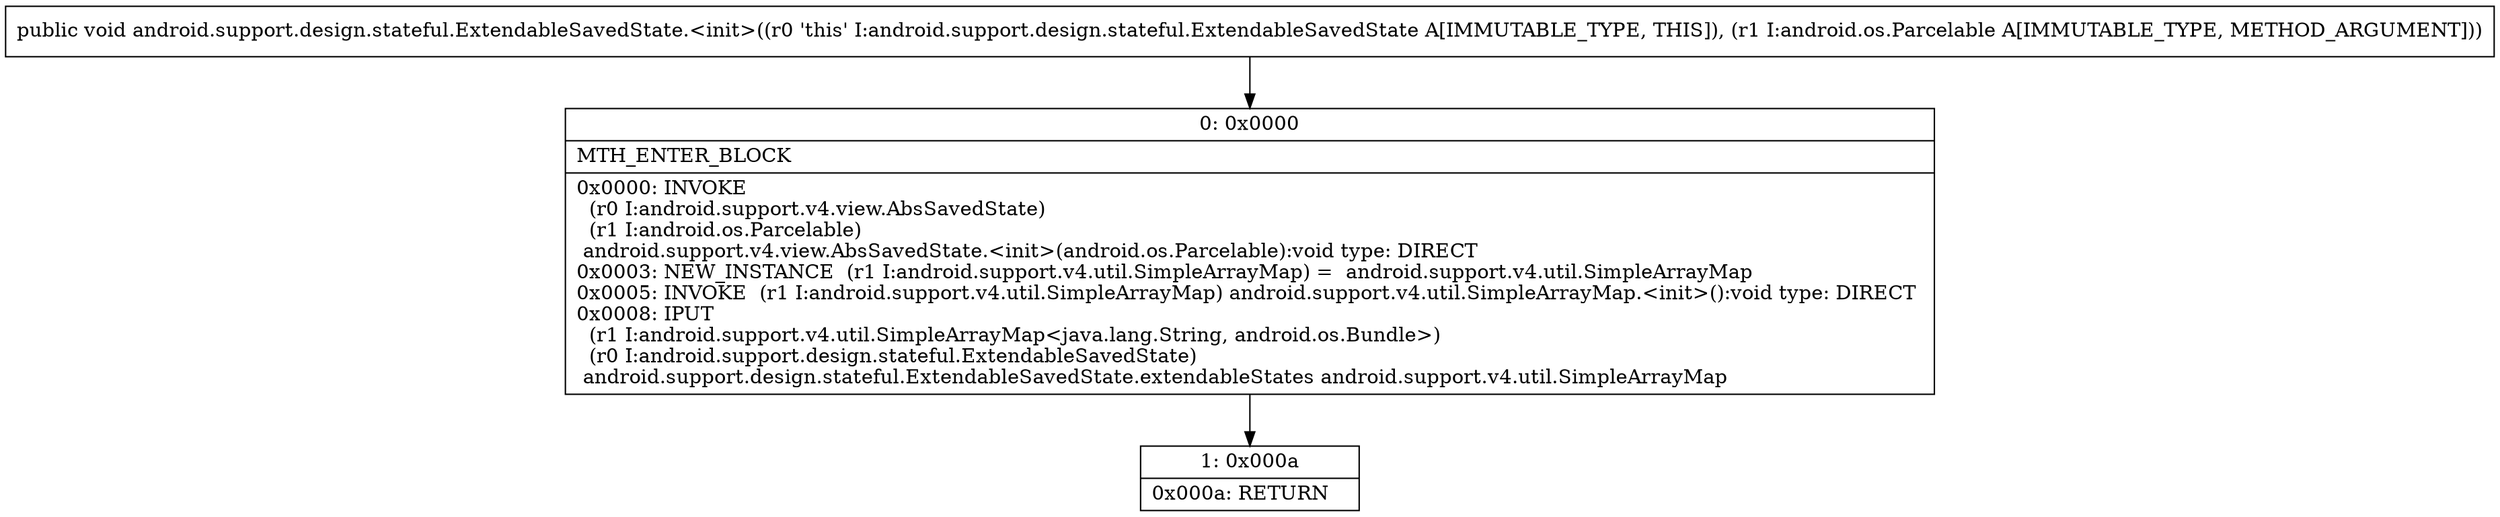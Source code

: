 digraph "CFG forandroid.support.design.stateful.ExtendableSavedState.\<init\>(Landroid\/os\/Parcelable;)V" {
Node_0 [shape=record,label="{0\:\ 0x0000|MTH_ENTER_BLOCK\l|0x0000: INVOKE  \l  (r0 I:android.support.v4.view.AbsSavedState)\l  (r1 I:android.os.Parcelable)\l android.support.v4.view.AbsSavedState.\<init\>(android.os.Parcelable):void type: DIRECT \l0x0003: NEW_INSTANCE  (r1 I:android.support.v4.util.SimpleArrayMap) =  android.support.v4.util.SimpleArrayMap \l0x0005: INVOKE  (r1 I:android.support.v4.util.SimpleArrayMap) android.support.v4.util.SimpleArrayMap.\<init\>():void type: DIRECT \l0x0008: IPUT  \l  (r1 I:android.support.v4.util.SimpleArrayMap\<java.lang.String, android.os.Bundle\>)\l  (r0 I:android.support.design.stateful.ExtendableSavedState)\l android.support.design.stateful.ExtendableSavedState.extendableStates android.support.v4.util.SimpleArrayMap \l}"];
Node_1 [shape=record,label="{1\:\ 0x000a|0x000a: RETURN   \l}"];
MethodNode[shape=record,label="{public void android.support.design.stateful.ExtendableSavedState.\<init\>((r0 'this' I:android.support.design.stateful.ExtendableSavedState A[IMMUTABLE_TYPE, THIS]), (r1 I:android.os.Parcelable A[IMMUTABLE_TYPE, METHOD_ARGUMENT])) }"];
MethodNode -> Node_0;
Node_0 -> Node_1;
}

